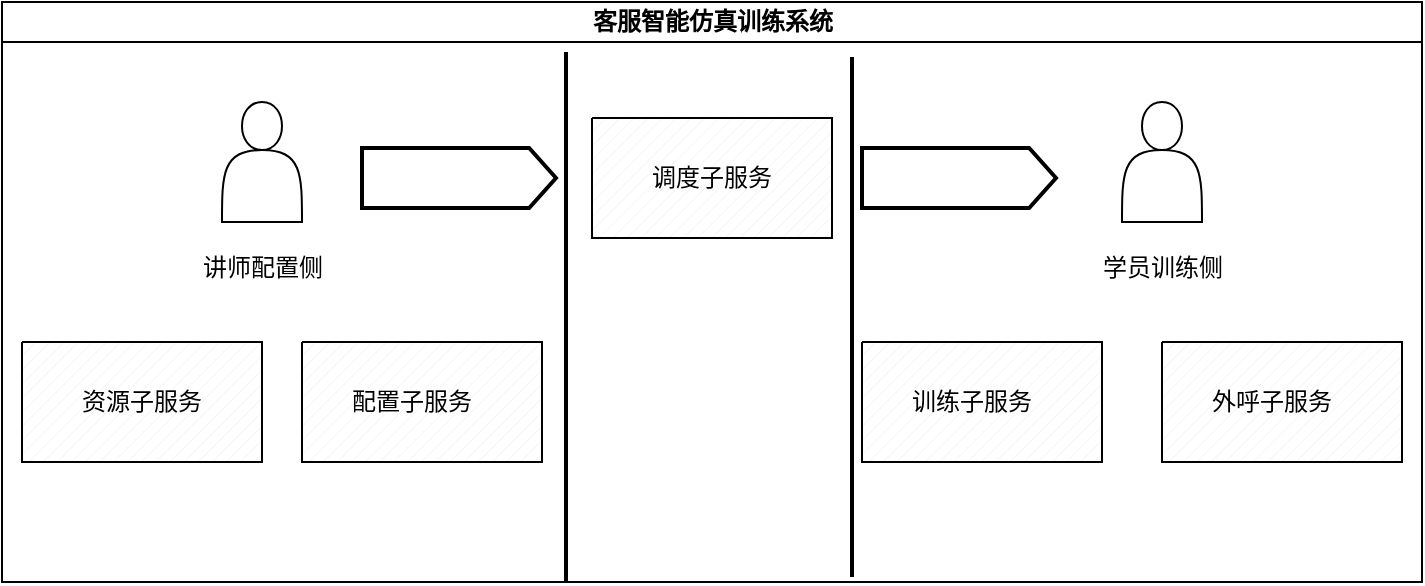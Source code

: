 <mxfile version="24.8.6">
  <diagram id="prtHgNgQTEPvFCAcTncT" name="Page-1">
    <mxGraphModel dx="868" dy="474" grid="1" gridSize="10" guides="1" tooltips="1" connect="1" arrows="1" fold="1" page="1" pageScale="1" pageWidth="827" pageHeight="1169" math="0" shadow="0">
      <root>
        <mxCell id="0" />
        <mxCell id="1" parent="0" />
        <mxCell id="dNxyNK7c78bLwvsdeMH5-11" value="客服智能仿真训练系统" style="swimlane;html=1;startSize=20;horizontal=1;containerType=tree;glass=0;" parent="1" vertex="1">
          <mxGeometry x="40" y="80" width="710" height="290" as="geometry" />
        </mxCell>
        <mxCell id="BFaYnIXH9BYEE6GlVEZw-1" value="" style="verticalLabelPosition=bottom;verticalAlign=top;html=1;shape=mxgraph.basic.patternFillRect;fillStyle=diag;step=5;fillStrokeWidth=0.2;fillStrokeColor=#dddddd;" vertex="1" parent="dNxyNK7c78bLwvsdeMH5-11">
          <mxGeometry x="10" y="170" width="120" height="60" as="geometry" />
        </mxCell>
        <mxCell id="BFaYnIXH9BYEE6GlVEZw-2" value="资源子服务" style="text;html=1;align=center;verticalAlign=middle;whiteSpace=wrap;rounded=0;" vertex="1" parent="dNxyNK7c78bLwvsdeMH5-11">
          <mxGeometry x="25" y="185" width="90" height="30" as="geometry" />
        </mxCell>
        <mxCell id="BFaYnIXH9BYEE6GlVEZw-4" value="" style="verticalLabelPosition=bottom;verticalAlign=top;html=1;shape=mxgraph.basic.patternFillRect;fillStyle=diag;step=5;fillStrokeWidth=0.2;fillStrokeColor=#dddddd;" vertex="1" parent="dNxyNK7c78bLwvsdeMH5-11">
          <mxGeometry x="150" y="170" width="120" height="60" as="geometry" />
        </mxCell>
        <mxCell id="BFaYnIXH9BYEE6GlVEZw-5" value="配置子服务" style="text;html=1;align=center;verticalAlign=middle;whiteSpace=wrap;rounded=0;" vertex="1" parent="dNxyNK7c78bLwvsdeMH5-11">
          <mxGeometry x="160" y="185" width="90" height="30" as="geometry" />
        </mxCell>
        <mxCell id="BFaYnIXH9BYEE6GlVEZw-6" value="" style="verticalLabelPosition=bottom;verticalAlign=top;html=1;shape=mxgraph.basic.patternFillRect;fillStyle=diag;step=5;fillStrokeWidth=0.2;fillStrokeColor=#dddddd;" vertex="1" parent="dNxyNK7c78bLwvsdeMH5-11">
          <mxGeometry x="295" y="58" width="120" height="60" as="geometry" />
        </mxCell>
        <mxCell id="BFaYnIXH9BYEE6GlVEZw-7" value="调度子服务" style="text;html=1;align=center;verticalAlign=middle;whiteSpace=wrap;rounded=0;" vertex="1" parent="dNxyNK7c78bLwvsdeMH5-11">
          <mxGeometry x="310" y="73" width="90" height="30" as="geometry" />
        </mxCell>
        <mxCell id="BFaYnIXH9BYEE6GlVEZw-8" value="" style="verticalLabelPosition=bottom;verticalAlign=top;html=1;shape=mxgraph.basic.patternFillRect;fillStyle=diag;step=5;fillStrokeWidth=0.2;fillStrokeColor=#dddddd;" vertex="1" parent="dNxyNK7c78bLwvsdeMH5-11">
          <mxGeometry x="430" y="170" width="120" height="60" as="geometry" />
        </mxCell>
        <mxCell id="BFaYnIXH9BYEE6GlVEZw-9" value="训练子服务" style="text;html=1;align=center;verticalAlign=middle;whiteSpace=wrap;rounded=0;" vertex="1" parent="dNxyNK7c78bLwvsdeMH5-11">
          <mxGeometry x="440" y="185" width="90" height="30" as="geometry" />
        </mxCell>
        <mxCell id="BFaYnIXH9BYEE6GlVEZw-10" value="" style="verticalLabelPosition=bottom;verticalAlign=top;html=1;shape=mxgraph.basic.patternFillRect;fillStyle=diag;step=5;fillStrokeWidth=0.2;fillStrokeColor=#dddddd;" vertex="1" parent="dNxyNK7c78bLwvsdeMH5-11">
          <mxGeometry x="580" y="170" width="120" height="60" as="geometry" />
        </mxCell>
        <mxCell id="BFaYnIXH9BYEE6GlVEZw-11" value="外呼子服务" style="text;html=1;align=center;verticalAlign=middle;whiteSpace=wrap;rounded=0;" vertex="1" parent="dNxyNK7c78bLwvsdeMH5-11">
          <mxGeometry x="590" y="185" width="90" height="30" as="geometry" />
        </mxCell>
        <mxCell id="BFaYnIXH9BYEE6GlVEZw-17" value="" style="shape=actor;whiteSpace=wrap;html=1;" vertex="1" parent="dNxyNK7c78bLwvsdeMH5-11">
          <mxGeometry x="110" y="50" width="40" height="60" as="geometry" />
        </mxCell>
        <mxCell id="BFaYnIXH9BYEE6GlVEZw-20" value="" style="shape=actor;whiteSpace=wrap;html=1;" vertex="1" parent="dNxyNK7c78bLwvsdeMH5-11">
          <mxGeometry x="560" y="50" width="40" height="60" as="geometry" />
        </mxCell>
        <mxCell id="BFaYnIXH9BYEE6GlVEZw-21" value="学员训练侧" style="text;html=1;align=center;verticalAlign=middle;resizable=0;points=[];autosize=1;strokeColor=none;fillColor=none;" vertex="1" parent="dNxyNK7c78bLwvsdeMH5-11">
          <mxGeometry x="540" y="118" width="80" height="30" as="geometry" />
        </mxCell>
        <mxCell id="BFaYnIXH9BYEE6GlVEZw-22" value="" style="shape=mxgraph.arrows.signal-in_arrow;html=1;verticalLabelPosition=bottom;verticalAlign=top;strokeWidth=2;strokeColor=#000000;" vertex="1" parent="dNxyNK7c78bLwvsdeMH5-11">
          <mxGeometry x="180" y="73" width="97" height="30" as="geometry" />
        </mxCell>
        <mxCell id="BFaYnIXH9BYEE6GlVEZw-25" value="" style="shape=mxgraph.arrows.signal-in_arrow;html=1;verticalLabelPosition=bottom;verticalAlign=top;strokeWidth=2;strokeColor=#000000;" vertex="1" parent="dNxyNK7c78bLwvsdeMH5-11">
          <mxGeometry x="430" y="73" width="97" height="30" as="geometry" />
        </mxCell>
        <mxCell id="BFaYnIXH9BYEE6GlVEZw-27" value="" style="line;strokeWidth=2;direction=south;html=1;" vertex="1" parent="dNxyNK7c78bLwvsdeMH5-11">
          <mxGeometry x="277" y="25" width="10" height="265" as="geometry" />
        </mxCell>
        <mxCell id="BFaYnIXH9BYEE6GlVEZw-26" value="" style="line;strokeWidth=2;direction=south;html=1;" vertex="1" parent="dNxyNK7c78bLwvsdeMH5-11">
          <mxGeometry x="420" y="27.5" width="10" height="260" as="geometry" />
        </mxCell>
        <mxCell id="BFaYnIXH9BYEE6GlVEZw-18" value="讲师配置侧" style="text;html=1;align=center;verticalAlign=middle;resizable=0;points=[];autosize=1;strokeColor=none;fillColor=none;" vertex="1" parent="1">
          <mxGeometry x="130" y="198" width="80" height="30" as="geometry" />
        </mxCell>
      </root>
    </mxGraphModel>
  </diagram>
</mxfile>
